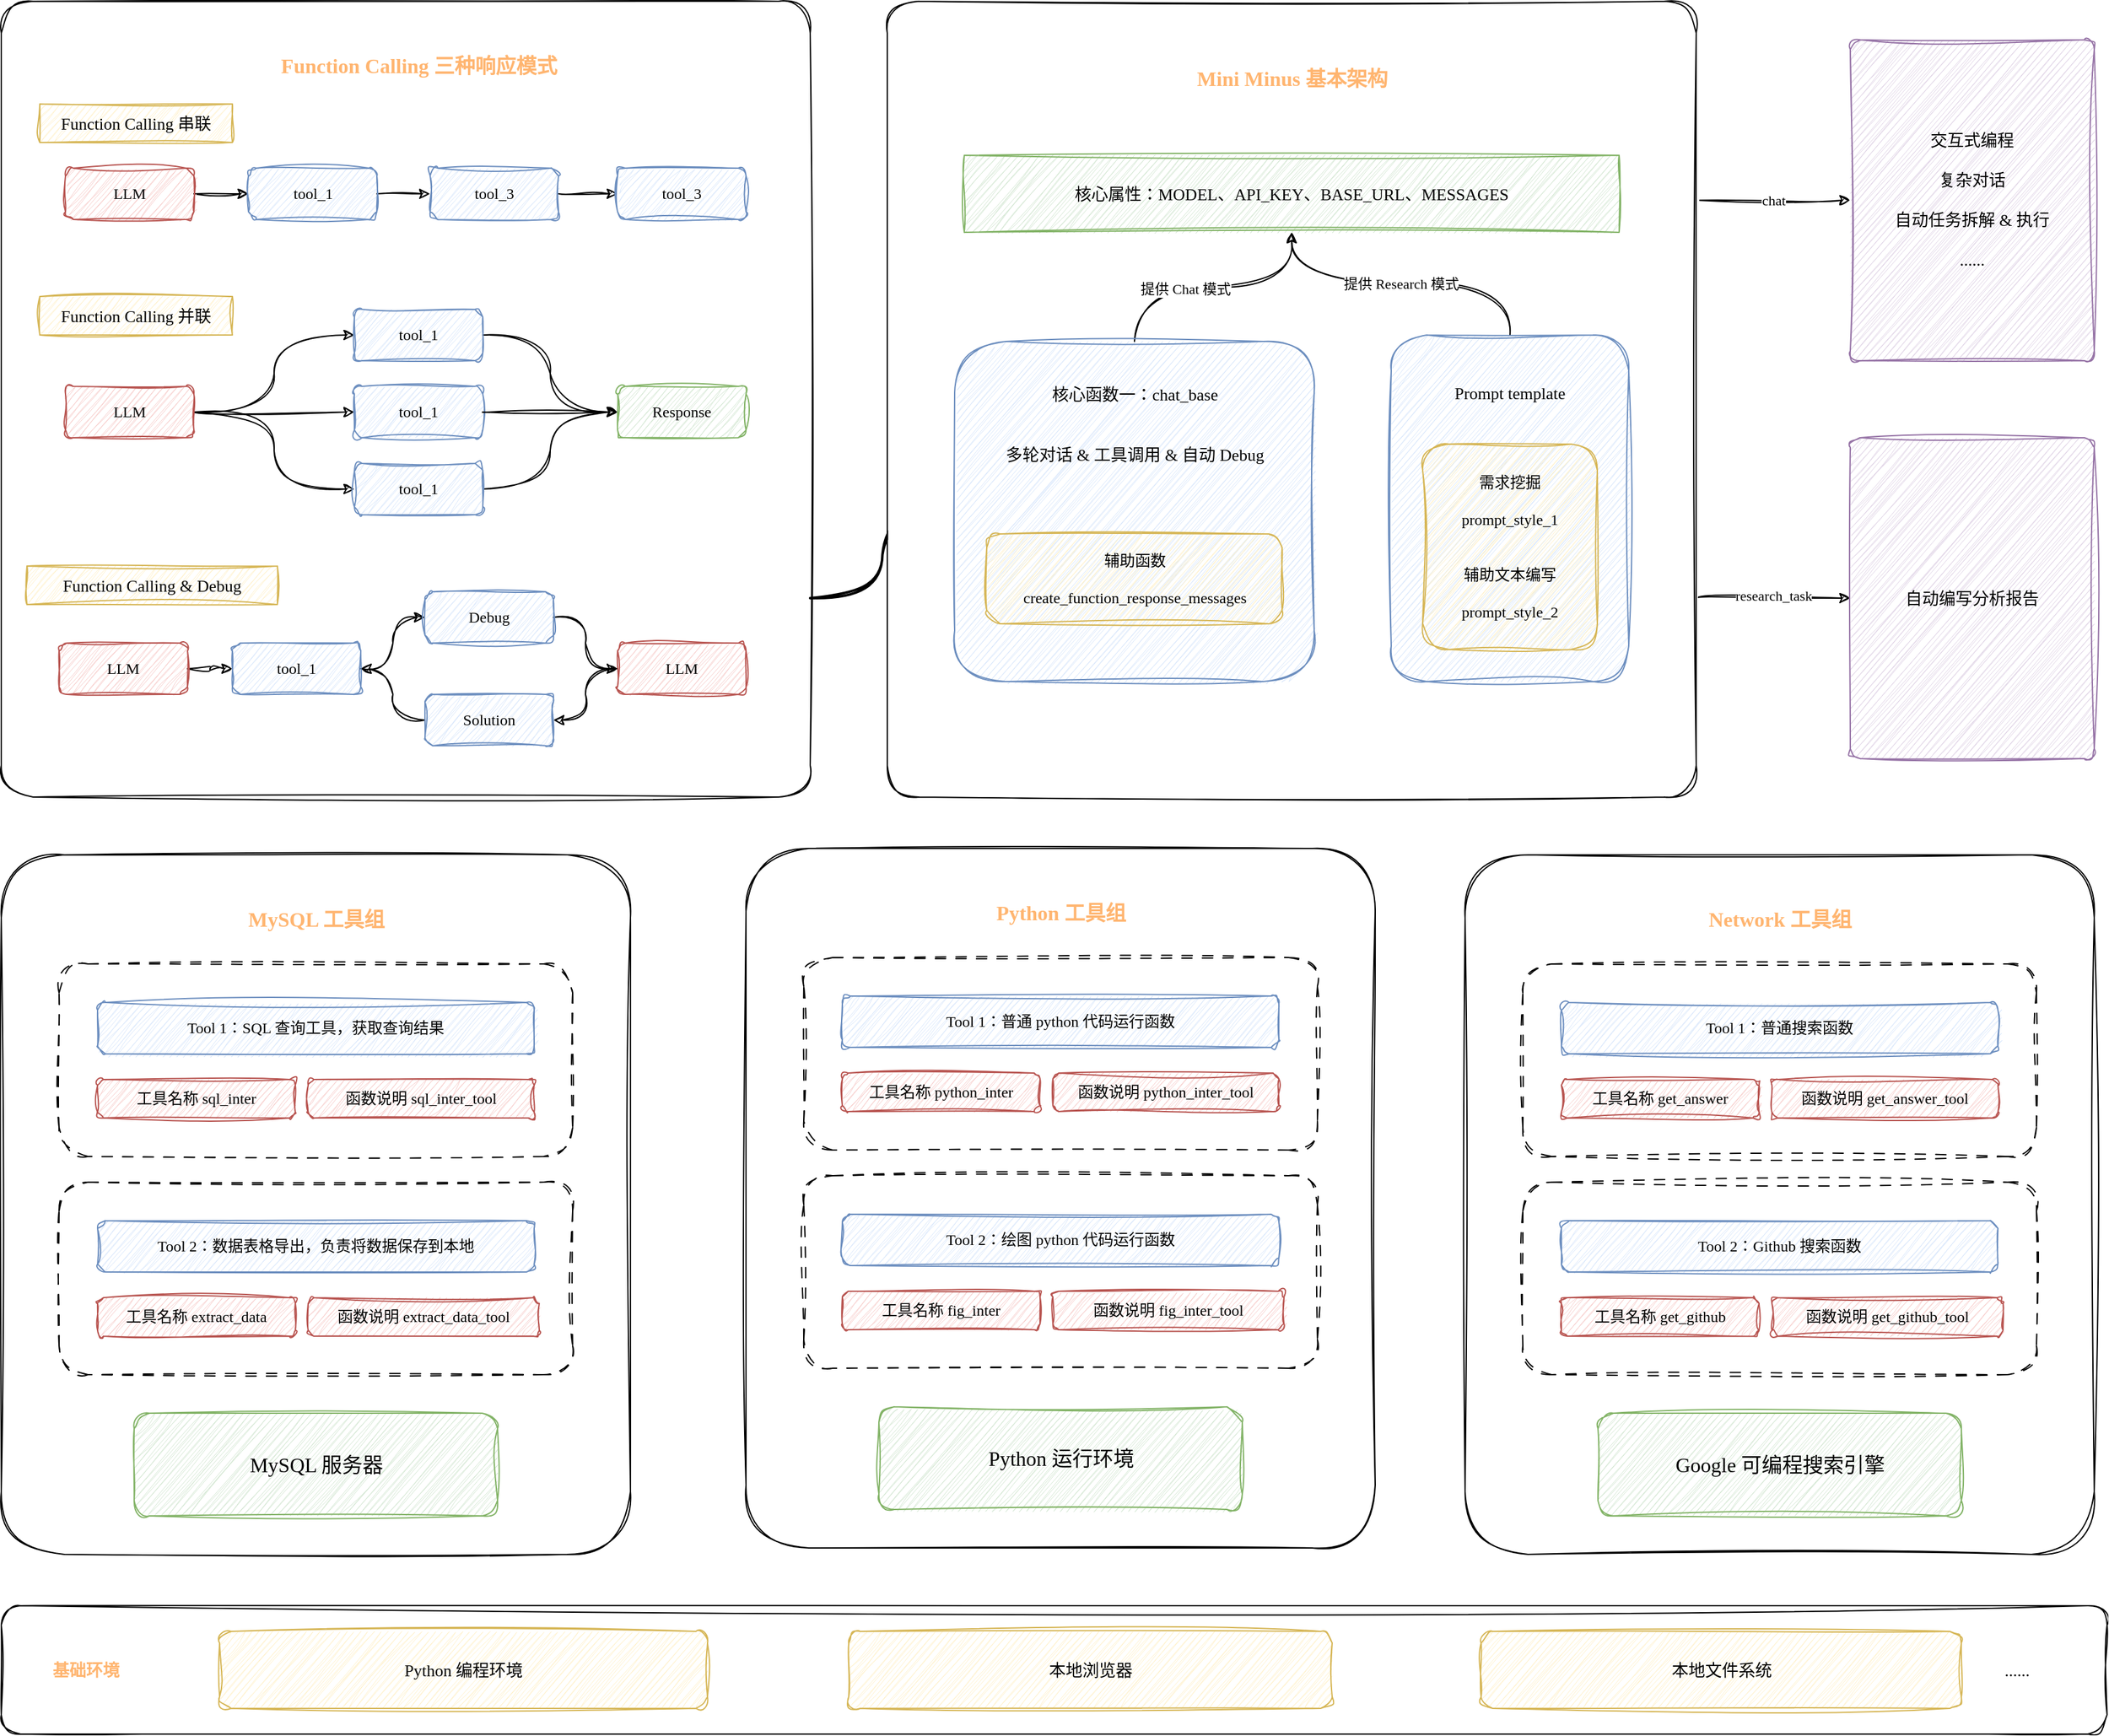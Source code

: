 <mxfile version="26.2.10">
  <diagram name="第 1 页" id="suB4warGQV20kbHiYEps">
    <mxGraphModel dx="1236" dy="771" grid="1" gridSize="10" guides="1" tooltips="1" connect="1" arrows="1" fold="1" page="1" pageScale="1" pageWidth="827" pageHeight="1169" math="0" shadow="0">
      <root>
        <mxCell id="0" />
        <mxCell id="1" parent="0" />
        <mxCell id="6bVg7uPTFIk4U3r5YO_5-1" value="" style="rounded=1;whiteSpace=wrap;html=1;sketch=1;curveFitting=1;jiggle=2;fontFamily=Comic Sans MS;fontSize=13;" vertex="1" parent="1">
          <mxGeometry x="80" y="1340" width="1640" height="100" as="geometry" />
        </mxCell>
        <mxCell id="6bVg7uPTFIk4U3r5YO_5-2" value="Python 编程环境" style="rounded=1;whiteSpace=wrap;html=1;sketch=1;curveFitting=1;jiggle=2;fillColor=#fff2cc;strokeColor=#d6b656;fontFamily=Comic Sans MS;fontSize=13;" vertex="1" parent="1">
          <mxGeometry x="250" y="1360" width="380" height="60" as="geometry" />
        </mxCell>
        <mxCell id="6bVg7uPTFIk4U3r5YO_5-3" value="基础环境" style="text;html=1;align=center;verticalAlign=middle;whiteSpace=wrap;rounded=0;sketch=1;curveFitting=1;jiggle=2;fontFamily=Comic Sans MS;fontSize=13;fontColor=#FFB570;fontStyle=1" vertex="1" parent="1">
          <mxGeometry x="116" y="1375" width="60" height="30" as="geometry" />
        </mxCell>
        <mxCell id="6bVg7uPTFIk4U3r5YO_5-4" value="本地浏览器" style="rounded=1;whiteSpace=wrap;html=1;sketch=1;curveFitting=1;jiggle=2;fillColor=#fff2cc;strokeColor=#d6b656;fontFamily=Comic Sans MS;fontSize=13;" vertex="1" parent="1">
          <mxGeometry x="740" y="1360" width="376.5" height="60" as="geometry" />
        </mxCell>
        <mxCell id="6bVg7uPTFIk4U3r5YO_5-5" value="本地文件系统" style="rounded=1;whiteSpace=wrap;html=1;sketch=1;curveFitting=1;jiggle=2;fillColor=#fff2cc;strokeColor=#d6b656;fontFamily=Comic Sans MS;fontSize=13;" vertex="1" parent="1">
          <mxGeometry x="1232.5" y="1360" width="374" height="60" as="geometry" />
        </mxCell>
        <mxCell id="6bVg7uPTFIk4U3r5YO_5-6" value="......" style="text;html=1;align=center;verticalAlign=middle;whiteSpace=wrap;rounded=0;sketch=1;curveFitting=1;jiggle=2;fontFamily=Comic Sans MS;fontSize=13;" vertex="1" parent="1">
          <mxGeometry x="1620" y="1375" width="60" height="30" as="geometry" />
        </mxCell>
        <mxCell id="6bVg7uPTFIk4U3r5YO_5-105" value="chat" style="edgeStyle=orthogonalEdgeStyle;rounded=0;orthogonalLoop=1;jettySize=auto;html=1;exitX=1;exitY=0.25;exitDx=0;exitDy=0;curved=1;fontFamily=Comic Sans MS;sketch=1;curveFitting=1;jiggle=2;" edge="1" parent="1" source="6bVg7uPTFIk4U3r5YO_5-49" target="6bVg7uPTFIk4U3r5YO_5-103">
          <mxGeometry relative="1" as="geometry">
            <Array as="points">
              <mxPoint x="1480" y="245" />
              <mxPoint x="1480" y="245" />
            </Array>
          </mxGeometry>
        </mxCell>
        <mxCell id="6bVg7uPTFIk4U3r5YO_5-107" style="edgeStyle=orthogonalEdgeStyle;rounded=0;orthogonalLoop=1;jettySize=auto;html=1;exitX=1;exitY=0.75;exitDx=0;exitDy=0;curved=1;sketch=1;curveFitting=1;jiggle=2;" edge="1" parent="1" source="6bVg7uPTFIk4U3r5YO_5-49" target="6bVg7uPTFIk4U3r5YO_5-106">
          <mxGeometry relative="1" as="geometry" />
        </mxCell>
        <mxCell id="6bVg7uPTFIk4U3r5YO_5-183" value="research_task" style="edgeLabel;html=1;align=center;verticalAlign=middle;resizable=0;points=[];fontFamily=Comic Sans MS;" vertex="1" connectable="0" parent="6bVg7uPTFIk4U3r5YO_5-107">
          <mxGeometry y="-2" relative="1" as="geometry">
            <mxPoint y="-4" as="offset" />
          </mxGeometry>
        </mxCell>
        <mxCell id="6bVg7uPTFIk4U3r5YO_5-50" value="" style="group" vertex="1" connectable="0" parent="1">
          <mxGeometry x="80" y="90" width="630" height="620" as="geometry" />
        </mxCell>
        <mxCell id="6bVg7uPTFIk4U3r5YO_5-7" value="" style="rounded=1;whiteSpace=wrap;html=1;arcSize=4;fontFamily=Comic Sans MS;sketch=1;curveFitting=1;jiggle=2;" vertex="1" parent="6bVg7uPTFIk4U3r5YO_5-50">
          <mxGeometry width="630" height="620" as="geometry" />
        </mxCell>
        <mxCell id="6bVg7uPTFIk4U3r5YO_5-8" value="Function Calling 三种响应模式" style="text;html=1;align=center;verticalAlign=middle;whiteSpace=wrap;rounded=0;fontSize=16;fontFamily=Comic Sans MS;fontColor=#FFB570;fontStyle=1" vertex="1" parent="6bVg7uPTFIk4U3r5YO_5-50">
          <mxGeometry x="194.5" y="30" width="261" height="40" as="geometry" />
        </mxCell>
        <mxCell id="6bVg7uPTFIk4U3r5YO_5-12" value="" style="edgeStyle=orthogonalEdgeStyle;rounded=0;orthogonalLoop=1;jettySize=auto;html=1;fontFamily=Comic Sans MS;sketch=1;curveFitting=1;jiggle=2;" edge="1" parent="6bVg7uPTFIk4U3r5YO_5-50" source="6bVg7uPTFIk4U3r5YO_5-9" target="6bVg7uPTFIk4U3r5YO_5-10">
          <mxGeometry relative="1" as="geometry" />
        </mxCell>
        <mxCell id="6bVg7uPTFIk4U3r5YO_5-9" value="LLM" style="rounded=1;whiteSpace=wrap;html=1;fillColor=#f8cecc;strokeColor=#b85450;fontFamily=Comic Sans MS;sketch=1;curveFitting=1;jiggle=2;" vertex="1" parent="6bVg7uPTFIk4U3r5YO_5-50">
          <mxGeometry x="50" y="130" width="100" height="40" as="geometry" />
        </mxCell>
        <mxCell id="6bVg7uPTFIk4U3r5YO_5-13" value="" style="edgeStyle=orthogonalEdgeStyle;rounded=0;orthogonalLoop=1;jettySize=auto;html=1;fontFamily=Comic Sans MS;sketch=1;curveFitting=1;jiggle=2;" edge="1" parent="6bVg7uPTFIk4U3r5YO_5-50" source="6bVg7uPTFIk4U3r5YO_5-10" target="6bVg7uPTFIk4U3r5YO_5-11">
          <mxGeometry relative="1" as="geometry" />
        </mxCell>
        <mxCell id="6bVg7uPTFIk4U3r5YO_5-10" value="tool_1" style="rounded=1;whiteSpace=wrap;html=1;fillColor=#dae8fc;strokeColor=#6c8ebf;fontFamily=Comic Sans MS;sketch=1;curveFitting=1;jiggle=2;" vertex="1" parent="6bVg7uPTFIk4U3r5YO_5-50">
          <mxGeometry x="192.5" y="130" width="100" height="40" as="geometry" />
        </mxCell>
        <mxCell id="6bVg7uPTFIk4U3r5YO_5-15" value="" style="edgeStyle=orthogonalEdgeStyle;rounded=0;orthogonalLoop=1;jettySize=auto;html=1;fontFamily=Comic Sans MS;sketch=1;curveFitting=1;jiggle=2;" edge="1" parent="6bVg7uPTFIk4U3r5YO_5-50" source="6bVg7uPTFIk4U3r5YO_5-11" target="6bVg7uPTFIk4U3r5YO_5-14">
          <mxGeometry relative="1" as="geometry" />
        </mxCell>
        <mxCell id="6bVg7uPTFIk4U3r5YO_5-11" value="tool_3" style="rounded=1;whiteSpace=wrap;html=1;fillColor=#dae8fc;strokeColor=#6c8ebf;fontFamily=Comic Sans MS;sketch=1;curveFitting=1;jiggle=2;" vertex="1" parent="6bVg7uPTFIk4U3r5YO_5-50">
          <mxGeometry x="334" y="130" width="100" height="40" as="geometry" />
        </mxCell>
        <mxCell id="6bVg7uPTFIk4U3r5YO_5-14" value="tool_3" style="rounded=1;whiteSpace=wrap;html=1;fillColor=#dae8fc;strokeColor=#6c8ebf;fontFamily=Comic Sans MS;sketch=1;curveFitting=1;jiggle=2;" vertex="1" parent="6bVg7uPTFIk4U3r5YO_5-50">
          <mxGeometry x="480" y="130" width="100" height="40" as="geometry" />
        </mxCell>
        <mxCell id="6bVg7uPTFIk4U3r5YO_5-16" value="Function Calling 串联" style="text;html=1;align=center;verticalAlign=middle;whiteSpace=wrap;rounded=0;fontSize=13;fontFamily=Comic Sans MS;fillColor=#fff2cc;strokeColor=#d6b656;glass=0;sketch=1;curveFitting=1;jiggle=2;" vertex="1" parent="6bVg7uPTFIk4U3r5YO_5-50">
          <mxGeometry x="30" y="80" width="150" height="30" as="geometry" />
        </mxCell>
        <mxCell id="6bVg7uPTFIk4U3r5YO_5-22" style="rounded=0;orthogonalLoop=1;jettySize=auto;html=1;entryX=0;entryY=0.5;entryDx=0;entryDy=0;exitX=1;exitY=0.5;exitDx=0;exitDy=0;edgeStyle=orthogonalEdgeStyle;curved=1;sketch=1;curveFitting=1;jiggle=2;" edge="1" parent="6bVg7uPTFIk4U3r5YO_5-50" source="6bVg7uPTFIk4U3r5YO_5-17" target="6bVg7uPTFIk4U3r5YO_5-19">
          <mxGeometry relative="1" as="geometry" />
        </mxCell>
        <mxCell id="6bVg7uPTFIk4U3r5YO_5-24" style="rounded=0;orthogonalLoop=1;jettySize=auto;html=1;entryX=0;entryY=0.5;entryDx=0;entryDy=0;edgeStyle=orthogonalEdgeStyle;curved=1;sketch=1;curveFitting=1;jiggle=2;" edge="1" parent="6bVg7uPTFIk4U3r5YO_5-50" source="6bVg7uPTFIk4U3r5YO_5-17" target="6bVg7uPTFIk4U3r5YO_5-20">
          <mxGeometry relative="1" as="geometry" />
        </mxCell>
        <mxCell id="6bVg7uPTFIk4U3r5YO_5-25" style="rounded=0;orthogonalLoop=1;jettySize=auto;html=1;exitX=1;exitY=0.5;exitDx=0;exitDy=0;entryX=0;entryY=0.5;entryDx=0;entryDy=0;edgeStyle=orthogonalEdgeStyle;curved=1;sketch=1;curveFitting=1;jiggle=2;" edge="1" parent="6bVg7uPTFIk4U3r5YO_5-50" source="6bVg7uPTFIk4U3r5YO_5-17" target="6bVg7uPTFIk4U3r5YO_5-21">
          <mxGeometry relative="1" as="geometry" />
        </mxCell>
        <mxCell id="6bVg7uPTFIk4U3r5YO_5-17" value="LLM" style="rounded=1;whiteSpace=wrap;html=1;fillColor=#f8cecc;strokeColor=#b85450;fontFamily=Comic Sans MS;sketch=1;curveFitting=1;jiggle=2;" vertex="1" parent="6bVg7uPTFIk4U3r5YO_5-50">
          <mxGeometry x="50" y="300" width="100" height="40" as="geometry" />
        </mxCell>
        <mxCell id="6bVg7uPTFIk4U3r5YO_5-18" value="Function Calling 并联" style="text;html=1;align=center;verticalAlign=middle;whiteSpace=wrap;rounded=0;fontSize=13;fontFamily=Comic Sans MS;fillColor=#fff2cc;strokeColor=#d6b656;sketch=1;curveFitting=1;jiggle=2;" vertex="1" parent="6bVg7uPTFIk4U3r5YO_5-50">
          <mxGeometry x="30" y="230" width="150" height="30" as="geometry" />
        </mxCell>
        <mxCell id="6bVg7uPTFIk4U3r5YO_5-31" style="edgeStyle=orthogonalEdgeStyle;rounded=0;orthogonalLoop=1;jettySize=auto;html=1;entryX=0;entryY=0.5;entryDx=0;entryDy=0;curved=1;sketch=1;curveFitting=1;jiggle=2;" edge="1" parent="6bVg7uPTFIk4U3r5YO_5-50" source="6bVg7uPTFIk4U3r5YO_5-19" target="6bVg7uPTFIk4U3r5YO_5-28">
          <mxGeometry relative="1" as="geometry" />
        </mxCell>
        <mxCell id="6bVg7uPTFIk4U3r5YO_5-19" value="tool_1" style="rounded=1;whiteSpace=wrap;html=1;fillColor=#dae8fc;strokeColor=#6c8ebf;fontFamily=Comic Sans MS;sketch=1;curveFitting=1;jiggle=2;" vertex="1" parent="6bVg7uPTFIk4U3r5YO_5-50">
          <mxGeometry x="275" y="240" width="100" height="40" as="geometry" />
        </mxCell>
        <mxCell id="6bVg7uPTFIk4U3r5YO_5-20" value="tool_1" style="rounded=1;whiteSpace=wrap;html=1;fillColor=#dae8fc;strokeColor=#6c8ebf;fontFamily=Comic Sans MS;sketch=1;curveFitting=1;jiggle=2;" vertex="1" parent="6bVg7uPTFIk4U3r5YO_5-50">
          <mxGeometry x="275" y="300" width="100" height="40" as="geometry" />
        </mxCell>
        <mxCell id="6bVg7uPTFIk4U3r5YO_5-33" style="edgeStyle=orthogonalEdgeStyle;rounded=0;orthogonalLoop=1;jettySize=auto;html=1;exitX=1;exitY=0.5;exitDx=0;exitDy=0;entryX=0;entryY=0.5;entryDx=0;entryDy=0;curved=1;sketch=1;curveFitting=1;jiggle=2;" edge="1" parent="6bVg7uPTFIk4U3r5YO_5-50" source="6bVg7uPTFIk4U3r5YO_5-21" target="6bVg7uPTFIk4U3r5YO_5-28">
          <mxGeometry relative="1" as="geometry" />
        </mxCell>
        <mxCell id="6bVg7uPTFIk4U3r5YO_5-21" value="tool_1" style="rounded=1;whiteSpace=wrap;html=1;fillColor=#dae8fc;strokeColor=#6c8ebf;fontFamily=Comic Sans MS;sketch=1;curveFitting=1;jiggle=2;" vertex="1" parent="6bVg7uPTFIk4U3r5YO_5-50">
          <mxGeometry x="275" y="360" width="100" height="40" as="geometry" />
        </mxCell>
        <mxCell id="6bVg7uPTFIk4U3r5YO_5-34" value="" style="edgeStyle=orthogonalEdgeStyle;rounded=0;orthogonalLoop=1;jettySize=auto;html=1;curved=1;sketch=1;curveFitting=1;jiggle=2;" edge="1" parent="6bVg7uPTFIk4U3r5YO_5-50" source="6bVg7uPTFIk4U3r5YO_5-20" target="6bVg7uPTFIk4U3r5YO_5-28">
          <mxGeometry relative="1" as="geometry">
            <mxPoint x="520" y="320" as="targetPoint" />
            <mxPoint x="330" y="320" as="sourcePoint" />
          </mxGeometry>
        </mxCell>
        <mxCell id="6bVg7uPTFIk4U3r5YO_5-28" value="Response" style="rounded=1;whiteSpace=wrap;html=1;fillColor=#d5e8d4;strokeColor=#82b366;fontFamily=Comic Sans MS;sketch=1;curveFitting=1;jiggle=2;" vertex="1" parent="6bVg7uPTFIk4U3r5YO_5-50">
          <mxGeometry x="480" y="300" width="100" height="40" as="geometry" />
        </mxCell>
        <mxCell id="6bVg7uPTFIk4U3r5YO_5-41" value="" style="edgeStyle=orthogonalEdgeStyle;rounded=0;orthogonalLoop=1;jettySize=auto;html=1;sketch=1;curveFitting=1;jiggle=2;curved=1;" edge="1" parent="6bVg7uPTFIk4U3r5YO_5-50" source="6bVg7uPTFIk4U3r5YO_5-35" target="6bVg7uPTFIk4U3r5YO_5-37">
          <mxGeometry relative="1" as="geometry" />
        </mxCell>
        <mxCell id="6bVg7uPTFIk4U3r5YO_5-35" value="LLM" style="rounded=1;whiteSpace=wrap;html=1;fillColor=#f8cecc;strokeColor=#b85450;fontFamily=Comic Sans MS;sketch=1;curveFitting=1;jiggle=2;" vertex="1" parent="6bVg7uPTFIk4U3r5YO_5-50">
          <mxGeometry x="45" y="500" width="100" height="40" as="geometry" />
        </mxCell>
        <mxCell id="6bVg7uPTFIk4U3r5YO_5-36" value="Function Calling &amp;amp; Debug" style="text;html=1;align=center;verticalAlign=middle;whiteSpace=wrap;rounded=0;fontSize=13;fontFamily=Comic Sans MS;fillColor=#fff2cc;strokeColor=#d6b656;sketch=1;curveFitting=1;jiggle=2;" vertex="1" parent="6bVg7uPTFIk4U3r5YO_5-50">
          <mxGeometry x="20" y="440" width="195" height="30" as="geometry" />
        </mxCell>
        <mxCell id="6bVg7uPTFIk4U3r5YO_5-42" style="edgeStyle=orthogonalEdgeStyle;rounded=0;orthogonalLoop=1;jettySize=auto;html=1;entryX=0;entryY=0.5;entryDx=0;entryDy=0;sketch=1;curveFitting=1;jiggle=2;curved=1;" edge="1" parent="6bVg7uPTFIk4U3r5YO_5-50" source="6bVg7uPTFIk4U3r5YO_5-37" target="6bVg7uPTFIk4U3r5YO_5-38">
          <mxGeometry relative="1" as="geometry" />
        </mxCell>
        <mxCell id="6bVg7uPTFIk4U3r5YO_5-37" value="tool_1" style="rounded=1;whiteSpace=wrap;html=1;fillColor=#dae8fc;strokeColor=#6c8ebf;fontFamily=Comic Sans MS;sketch=1;curveFitting=1;jiggle=2;" vertex="1" parent="6bVg7uPTFIk4U3r5YO_5-50">
          <mxGeometry x="180" y="500" width="100" height="40" as="geometry" />
        </mxCell>
        <mxCell id="6bVg7uPTFIk4U3r5YO_5-45" style="edgeStyle=orthogonalEdgeStyle;rounded=0;orthogonalLoop=1;jettySize=auto;html=1;entryX=0;entryY=0.5;entryDx=0;entryDy=0;sketch=1;curveFitting=1;jiggle=2;curved=1;" edge="1" parent="6bVg7uPTFIk4U3r5YO_5-50" source="6bVg7uPTFIk4U3r5YO_5-38" target="6bVg7uPTFIk4U3r5YO_5-40">
          <mxGeometry relative="1" as="geometry" />
        </mxCell>
        <mxCell id="6bVg7uPTFIk4U3r5YO_5-38" value="Debug" style="rounded=1;whiteSpace=wrap;html=1;fillColor=#dae8fc;strokeColor=#6c8ebf;fontFamily=Comic Sans MS;sketch=1;curveFitting=1;jiggle=2;" vertex="1" parent="6bVg7uPTFIk4U3r5YO_5-50">
          <mxGeometry x="330" y="460" width="100" height="40" as="geometry" />
        </mxCell>
        <mxCell id="6bVg7uPTFIk4U3r5YO_5-47" style="edgeStyle=orthogonalEdgeStyle;rounded=0;orthogonalLoop=1;jettySize=auto;html=1;entryX=1;entryY=0.5;entryDx=0;entryDy=0;sketch=1;curveFitting=1;jiggle=2;curved=1;" edge="1" parent="6bVg7uPTFIk4U3r5YO_5-50" source="6bVg7uPTFIk4U3r5YO_5-39" target="6bVg7uPTFIk4U3r5YO_5-37">
          <mxGeometry relative="1" as="geometry" />
        </mxCell>
        <mxCell id="6bVg7uPTFIk4U3r5YO_5-39" value="Solution" style="rounded=1;whiteSpace=wrap;html=1;fillColor=#dae8fc;strokeColor=#6c8ebf;fontFamily=Comic Sans MS;sketch=1;curveFitting=1;jiggle=2;" vertex="1" parent="6bVg7uPTFIk4U3r5YO_5-50">
          <mxGeometry x="330" y="540" width="100" height="40" as="geometry" />
        </mxCell>
        <mxCell id="6bVg7uPTFIk4U3r5YO_5-46" style="edgeStyle=orthogonalEdgeStyle;rounded=0;orthogonalLoop=1;jettySize=auto;html=1;exitX=0;exitY=0.5;exitDx=0;exitDy=0;sketch=1;curveFitting=1;jiggle=2;curved=1;" edge="1" parent="6bVg7uPTFIk4U3r5YO_5-50" source="6bVg7uPTFIk4U3r5YO_5-40" target="6bVg7uPTFIk4U3r5YO_5-39">
          <mxGeometry relative="1" as="geometry" />
        </mxCell>
        <mxCell id="6bVg7uPTFIk4U3r5YO_5-40" value="LLM" style="rounded=1;whiteSpace=wrap;html=1;fillColor=#f8cecc;strokeColor=#b85450;fontFamily=Comic Sans MS;sketch=1;curveFitting=1;jiggle=2;" vertex="1" parent="6bVg7uPTFIk4U3r5YO_5-50">
          <mxGeometry x="480" y="500" width="100" height="40" as="geometry" />
        </mxCell>
        <mxCell id="6bVg7uPTFIk4U3r5YO_5-102" style="edgeStyle=orthogonalEdgeStyle;rounded=0;orthogonalLoop=1;jettySize=auto;html=1;exitX=1;exitY=0.75;exitDx=0;exitDy=0;entryX=0;entryY=0.5;entryDx=0;entryDy=0;curved=1;sketch=1;curveFitting=1;jiggle=2;strokeWidth=2;" edge="1" parent="1" source="6bVg7uPTFIk4U3r5YO_5-7" target="6bVg7uPTFIk4U3r5YO_5-87">
          <mxGeometry relative="1" as="geometry" />
        </mxCell>
        <mxCell id="6bVg7uPTFIk4U3r5YO_5-103" value="&lt;font style=&quot;font-size: 13px;&quot; face=&quot;Comic Sans MS&quot;&gt;交互式编程&lt;/font&gt;&lt;div&gt;&lt;font style=&quot;font-size: 13px;&quot; face=&quot;Comic Sans MS&quot;&gt;&lt;br&gt;&lt;/font&gt;&lt;/div&gt;&lt;div&gt;&lt;font style=&quot;font-size: 13px;&quot; face=&quot;Comic Sans MS&quot;&gt;复杂对话&lt;/font&gt;&lt;/div&gt;&lt;div&gt;&lt;font style=&quot;font-size: 13px;&quot; face=&quot;Comic Sans MS&quot;&gt;&lt;br&gt;&lt;/font&gt;&lt;/div&gt;&lt;div&gt;&lt;font style=&quot;font-size: 13px;&quot; face=&quot;Comic Sans MS&quot;&gt;自动任务拆解 &amp;amp; 执行&lt;/font&gt;&lt;/div&gt;&lt;div&gt;&lt;font style=&quot;font-size: 13px;&quot; face=&quot;Comic Sans MS&quot;&gt;&lt;br&gt;&lt;/font&gt;&lt;/div&gt;&lt;div&gt;&lt;font style=&quot;font-size: 13px;&quot; face=&quot;Comic Sans MS&quot;&gt;......&lt;/font&gt;&lt;/div&gt;" style="rounded=1;whiteSpace=wrap;html=1;arcSize=4;fontFamily=Comic Sans MS;sketch=1;curveFitting=1;jiggle=2;fillColor=#e1d5e7;strokeColor=#9673a6;" vertex="1" parent="1">
          <mxGeometry x="1520" y="120" width="190" height="250" as="geometry" />
        </mxCell>
        <mxCell id="6bVg7uPTFIk4U3r5YO_5-106" value="&lt;font size=&quot;2&quot;&gt;自动编写分析报告&lt;/font&gt;" style="rounded=1;whiteSpace=wrap;html=1;arcSize=4;fontFamily=Comic Sans MS;sketch=1;curveFitting=1;jiggle=2;fillColor=#e1d5e7;strokeColor=#9673a6;" vertex="1" parent="1">
          <mxGeometry x="1520" y="430" width="190" height="250" as="geometry" />
        </mxCell>
        <mxCell id="6bVg7uPTFIk4U3r5YO_5-108" value="" style="group" vertex="1" connectable="0" parent="1">
          <mxGeometry x="770" y="90" width="630" height="620" as="geometry" />
        </mxCell>
        <mxCell id="6bVg7uPTFIk4U3r5YO_5-49" value="" style="rounded=1;whiteSpace=wrap;html=1;arcSize=4;fontFamily=Comic Sans MS;sketch=1;curveFitting=1;jiggle=2;" vertex="1" parent="6bVg7uPTFIk4U3r5YO_5-108">
          <mxGeometry width="630" height="620" as="geometry" />
        </mxCell>
        <mxCell id="6bVg7uPTFIk4U3r5YO_5-85" value="Mini Minus 基本架构" style="text;html=1;align=center;verticalAlign=middle;whiteSpace=wrap;rounded=0;fontSize=16;fontFamily=Comic Sans MS;fontColor=#FFB570;fontStyle=1" vertex="1" parent="6bVg7uPTFIk4U3r5YO_5-108">
          <mxGeometry x="184.5" y="40" width="261" height="40" as="geometry" />
        </mxCell>
        <mxCell id="6bVg7uPTFIk4U3r5YO_5-86" value="&lt;font face=&quot;Comic Sans MS&quot;&gt;核心属性：MODEL、API_KEY、BASE_URL、MESSAGES&lt;/font&gt;" style="text;html=1;align=center;verticalAlign=middle;whiteSpace=wrap;rounded=0;fillColor=#d5e8d4;strokeColor=#82b366;sketch=1;curveFitting=1;jiggle=2;fontSize=13;" vertex="1" parent="6bVg7uPTFIk4U3r5YO_5-108">
          <mxGeometry x="60" y="120" width="510" height="60" as="geometry" />
        </mxCell>
        <mxCell id="6bVg7uPTFIk4U3r5YO_5-98" style="edgeStyle=orthogonalEdgeStyle;rounded=0;orthogonalLoop=1;jettySize=auto;html=1;exitX=0.5;exitY=0;exitDx=0;exitDy=0;entryX=0.5;entryY=1;entryDx=0;entryDy=0;curved=1;sketch=1;curveFitting=1;jiggle=2;flowAnimation=0;" edge="1" parent="6bVg7uPTFIk4U3r5YO_5-108" source="6bVg7uPTFIk4U3r5YO_5-87" target="6bVg7uPTFIk4U3r5YO_5-86">
          <mxGeometry relative="1" as="geometry" />
        </mxCell>
        <mxCell id="6bVg7uPTFIk4U3r5YO_5-101" value="&lt;font face=&quot;Comic Sans MS&quot;&gt;提供 Chat 模式&lt;/font&gt;" style="edgeLabel;html=1;align=center;verticalAlign=middle;resizable=0;points=[];" vertex="1" connectable="0" parent="6bVg7uPTFIk4U3r5YO_5-98">
          <mxGeometry x="-0.21" relative="1" as="geometry">
            <mxPoint y="1" as="offset" />
          </mxGeometry>
        </mxCell>
        <mxCell id="6bVg7uPTFIk4U3r5YO_5-87" value="" style="rounded=1;whiteSpace=wrap;html=1;sketch=1;curveFitting=1;jiggle=2;fontFamily=Comic Sans MS;fontSize=13;fillColor=#dae8fc;strokeColor=#6c8ebf;" vertex="1" parent="6bVg7uPTFIk4U3r5YO_5-108">
          <mxGeometry x="52.5" y="265" width="280" height="265" as="geometry" />
        </mxCell>
        <mxCell id="6bVg7uPTFIk4U3r5YO_5-88" value="核心函数一：chat_base&lt;div&gt;&lt;br&gt;&lt;/div&gt;&lt;div&gt;&lt;br&gt;&lt;/div&gt;&lt;div&gt;多轮对话 &amp;amp; 工具调用 &amp;amp; 自动 Debug&lt;/div&gt;" style="text;html=1;align=center;verticalAlign=middle;whiteSpace=wrap;rounded=0;sketch=1;curveFitting=1;jiggle=2;fontFamily=Comic Sans MS;fontSize=13;" vertex="1" parent="6bVg7uPTFIk4U3r5YO_5-108">
          <mxGeometry x="87.5" y="285" width="210" height="90" as="geometry" />
        </mxCell>
        <mxCell id="6bVg7uPTFIk4U3r5YO_5-89" value="辅助函数&lt;div&gt;&lt;br&gt;&lt;/div&gt;&lt;div&gt;create_function_response_messages&lt;/div&gt;" style="rounded=1;whiteSpace=wrap;html=1;fontFamily=Comic Sans MS;sketch=1;curveFitting=1;jiggle=2;fillColor=#fff2cc;strokeColor=#d6b656;" vertex="1" parent="6bVg7uPTFIk4U3r5YO_5-108">
          <mxGeometry x="77.5" y="415" width="230" height="70" as="geometry" />
        </mxCell>
        <mxCell id="6bVg7uPTFIk4U3r5YO_5-100" value="&lt;font face=&quot;Comic Sans MS&quot;&gt;提供 Research 模式&lt;/font&gt;" style="edgeStyle=orthogonalEdgeStyle;rounded=0;orthogonalLoop=1;jettySize=auto;html=1;exitX=0.5;exitY=0;exitDx=0;exitDy=0;curved=1;sketch=1;curveFitting=1;jiggle=2;flowAnimation=0;" edge="1" parent="6bVg7uPTFIk4U3r5YO_5-108" source="6bVg7uPTFIk4U3r5YO_5-90" target="6bVg7uPTFIk4U3r5YO_5-86">
          <mxGeometry relative="1" as="geometry">
            <Array as="points">
              <mxPoint x="485" y="220" />
              <mxPoint x="315" y="220" />
            </Array>
          </mxGeometry>
        </mxCell>
        <mxCell id="6bVg7uPTFIk4U3r5YO_5-90" value="" style="rounded=1;whiteSpace=wrap;html=1;sketch=1;curveFitting=1;jiggle=2;fontFamily=Comic Sans MS;fontSize=13;fillColor=#dae8fc;strokeColor=#6c8ebf;" vertex="1" parent="6bVg7uPTFIk4U3r5YO_5-108">
          <mxGeometry x="392.5" y="260" width="185" height="270" as="geometry" />
        </mxCell>
        <mxCell id="6bVg7uPTFIk4U3r5YO_5-91" value="Prompt template" style="text;html=1;align=center;verticalAlign=middle;whiteSpace=wrap;rounded=0;fontSize=13;fontFamily=Comic Sans MS;" vertex="1" parent="6bVg7uPTFIk4U3r5YO_5-108">
          <mxGeometry x="415" y="285" width="140" height="40" as="geometry" />
        </mxCell>
        <mxCell id="6bVg7uPTFIk4U3r5YO_5-92" value="需求挖掘&lt;div&gt;&lt;br&gt;&lt;/div&gt;&lt;div&gt;prompt_style_1&lt;/div&gt;&lt;div&gt;&lt;br&gt;&lt;/div&gt;&lt;div&gt;&lt;br&gt;&lt;/div&gt;&lt;div&gt;辅助文本编写&lt;/div&gt;&lt;div&gt;&lt;br&gt;&lt;/div&gt;&lt;div&gt;prompt_style_2&lt;/div&gt;" style="rounded=1;whiteSpace=wrap;html=1;fontFamily=Comic Sans MS;sketch=1;curveFitting=1;jiggle=2;fillColor=#fff2cc;strokeColor=#d6b656;" vertex="1" parent="6bVg7uPTFIk4U3r5YO_5-108">
          <mxGeometry x="417" y="345" width="136" height="160" as="geometry" />
        </mxCell>
        <mxCell id="6bVg7uPTFIk4U3r5YO_5-155" value="" style="rounded=1;whiteSpace=wrap;html=1;arcSize=10;fontFamily=Comic Sans MS;sketch=1;curveFitting=1;jiggle=2;" vertex="1" parent="1">
          <mxGeometry x="660" y="750" width="490" height="545" as="geometry" />
        </mxCell>
        <mxCell id="6bVg7uPTFIk4U3r5YO_5-156" value="Python 工具组" style="text;html=1;align=center;verticalAlign=middle;whiteSpace=wrap;rounded=0;fontSize=16;fontFamily=Comic Sans MS;fontColor=#FFB570;fontStyle=1" vertex="1" parent="1">
          <mxGeometry x="774.5" y="780" width="261" height="40" as="geometry" />
        </mxCell>
        <mxCell id="6bVg7uPTFIk4U3r5YO_5-157" value="" style="rounded=1;whiteSpace=wrap;html=1;sketch=1;curveFitting=1;jiggle=2;dashed=1;dashPattern=8 8;" vertex="1" parent="1">
          <mxGeometry x="705" y="835" width="400" height="150" as="geometry" />
        </mxCell>
        <mxCell id="6bVg7uPTFIk4U3r5YO_5-158" value="Tool 1：普通 python 代码运行函数" style="text;html=1;align=center;verticalAlign=middle;whiteSpace=wrap;rounded=1;fillColor=#dae8fc;strokeColor=#6c8ebf;sketch=1;curveFitting=1;jiggle=2;fontFamily=Comic Sans MS;" vertex="1" parent="1">
          <mxGeometry x="735" y="865" width="340" height="40" as="geometry" />
        </mxCell>
        <mxCell id="6bVg7uPTFIk4U3r5YO_5-159" value="工具名称 python_inter" style="text;html=1;align=center;verticalAlign=middle;whiteSpace=wrap;rounded=1;fillColor=#f8cecc;strokeColor=#b85450;sketch=1;curveFitting=1;jiggle=2;fontFamily=Comic Sans MS;" vertex="1" parent="1">
          <mxGeometry x="735" y="925" width="154" height="30" as="geometry" />
        </mxCell>
        <mxCell id="6bVg7uPTFIk4U3r5YO_5-160" value="函数说明 python_inter_tool" style="text;html=1;align=center;verticalAlign=middle;whiteSpace=wrap;rounded=1;fillColor=#f8cecc;strokeColor=#b85450;sketch=1;curveFitting=1;jiggle=2;fontFamily=Comic Sans MS;" vertex="1" parent="1">
          <mxGeometry x="899" y="925" width="176" height="30" as="geometry" />
        </mxCell>
        <mxCell id="6bVg7uPTFIk4U3r5YO_5-161" value="" style="rounded=1;whiteSpace=wrap;html=1;sketch=1;curveFitting=1;jiggle=2;dashed=1;dashPattern=8 8;" vertex="1" parent="1">
          <mxGeometry x="705" y="1005" width="400" height="150" as="geometry" />
        </mxCell>
        <mxCell id="6bVg7uPTFIk4U3r5YO_5-162" value="Tool 2：绘图 python 代码运行函数" style="text;html=1;align=center;verticalAlign=middle;whiteSpace=wrap;rounded=1;fillColor=#dae8fc;strokeColor=#6c8ebf;sketch=1;curveFitting=1;jiggle=2;fontFamily=Comic Sans MS;" vertex="1" parent="1">
          <mxGeometry x="735" y="1035" width="340" height="40" as="geometry" />
        </mxCell>
        <mxCell id="6bVg7uPTFIk4U3r5YO_5-163" value="工具名称 fig_inter" style="text;html=1;align=center;verticalAlign=middle;whiteSpace=wrap;rounded=1;fillColor=#f8cecc;strokeColor=#b85450;sketch=1;curveFitting=1;jiggle=2;fontFamily=Comic Sans MS;" vertex="1" parent="1">
          <mxGeometry x="735" y="1095" width="154" height="30" as="geometry" />
        </mxCell>
        <mxCell id="6bVg7uPTFIk4U3r5YO_5-164" value="函数说明 fig_inter_tool" style="text;html=1;align=center;verticalAlign=middle;whiteSpace=wrap;rounded=1;fillColor=#f8cecc;strokeColor=#b85450;sketch=1;curveFitting=1;jiggle=2;fontFamily=Comic Sans MS;" vertex="1" parent="1">
          <mxGeometry x="899" y="1095" width="180" height="30" as="geometry" />
        </mxCell>
        <mxCell id="6bVg7uPTFIk4U3r5YO_5-165" value="&lt;font style=&quot;font-size: 16px;&quot;&gt;Python 运行环境&lt;/font&gt;" style="rounded=1;whiteSpace=wrap;html=1;sketch=1;curveFitting=1;jiggle=2;fillColor=#d5e8d4;strokeColor=#82b366;fontFamily=Comic Sans MS;" vertex="1" parent="1">
          <mxGeometry x="763.5" y="1185" width="283" height="80" as="geometry" />
        </mxCell>
        <mxCell id="6bVg7uPTFIk4U3r5YO_5-166" value="" style="group" vertex="1" connectable="0" parent="1">
          <mxGeometry x="80" y="755" width="490" height="545" as="geometry" />
        </mxCell>
        <mxCell id="6bVg7uPTFIk4U3r5YO_5-143" value="" style="rounded=1;whiteSpace=wrap;html=1;arcSize=10;fontFamily=Comic Sans MS;sketch=1;curveFitting=1;jiggle=2;" vertex="1" parent="6bVg7uPTFIk4U3r5YO_5-166">
          <mxGeometry width="490" height="545" as="geometry" />
        </mxCell>
        <mxCell id="6bVg7uPTFIk4U3r5YO_5-144" value="MySQL 工具组" style="text;html=1;align=center;verticalAlign=middle;whiteSpace=wrap;rounded=0;fontSize=16;fontFamily=Comic Sans MS;fontColor=#FFB570;fontStyle=1" vertex="1" parent="6bVg7uPTFIk4U3r5YO_5-166">
          <mxGeometry x="114.5" y="30" width="261" height="40" as="geometry" />
        </mxCell>
        <mxCell id="6bVg7uPTFIk4U3r5YO_5-145" value="" style="rounded=1;whiteSpace=wrap;html=1;sketch=1;curveFitting=1;jiggle=2;dashed=1;dashPattern=8 8;" vertex="1" parent="6bVg7uPTFIk4U3r5YO_5-166">
          <mxGeometry x="45" y="85" width="400" height="150" as="geometry" />
        </mxCell>
        <mxCell id="6bVg7uPTFIk4U3r5YO_5-147" value="Tool 1：SQL 查询工具，获取查询结果" style="text;html=1;align=center;verticalAlign=middle;whiteSpace=wrap;rounded=1;fillColor=#dae8fc;strokeColor=#6c8ebf;sketch=1;curveFitting=1;jiggle=2;fontFamily=Comic Sans MS;" vertex="1" parent="6bVg7uPTFIk4U3r5YO_5-166">
          <mxGeometry x="75" y="115" width="340" height="40" as="geometry" />
        </mxCell>
        <mxCell id="6bVg7uPTFIk4U3r5YO_5-148" value="工具名称 sql_inter" style="text;html=1;align=center;verticalAlign=middle;whiteSpace=wrap;rounded=1;fillColor=#f8cecc;strokeColor=#b85450;sketch=1;curveFitting=1;jiggle=2;fontFamily=Comic Sans MS;" vertex="1" parent="6bVg7uPTFIk4U3r5YO_5-166">
          <mxGeometry x="75" y="175" width="154" height="30" as="geometry" />
        </mxCell>
        <mxCell id="6bVg7uPTFIk4U3r5YO_5-149" value="函数说明 sql_inter_tool" style="text;html=1;align=center;verticalAlign=middle;whiteSpace=wrap;rounded=1;fillColor=#f8cecc;strokeColor=#b85450;sketch=1;curveFitting=1;jiggle=2;fontFamily=Comic Sans MS;" vertex="1" parent="6bVg7uPTFIk4U3r5YO_5-166">
          <mxGeometry x="239" y="175" width="176" height="30" as="geometry" />
        </mxCell>
        <mxCell id="6bVg7uPTFIk4U3r5YO_5-150" value="" style="rounded=1;whiteSpace=wrap;html=1;sketch=1;curveFitting=1;jiggle=2;dashed=1;dashPattern=8 8;" vertex="1" parent="6bVg7uPTFIk4U3r5YO_5-166">
          <mxGeometry x="45" y="255" width="400" height="150" as="geometry" />
        </mxCell>
        <mxCell id="6bVg7uPTFIk4U3r5YO_5-151" value="Tool 2：数据表格导出，负责将数据保存到本地" style="text;html=1;align=center;verticalAlign=middle;whiteSpace=wrap;rounded=1;fillColor=#dae8fc;strokeColor=#6c8ebf;sketch=1;curveFitting=1;jiggle=2;fontFamily=Comic Sans MS;" vertex="1" parent="6bVg7uPTFIk4U3r5YO_5-166">
          <mxGeometry x="75" y="285" width="340" height="40" as="geometry" />
        </mxCell>
        <mxCell id="6bVg7uPTFIk4U3r5YO_5-152" value="工具名称 extract_data" style="text;html=1;align=center;verticalAlign=middle;whiteSpace=wrap;rounded=1;fillColor=#f8cecc;strokeColor=#b85450;sketch=1;curveFitting=1;jiggle=2;fontFamily=Comic Sans MS;" vertex="1" parent="6bVg7uPTFIk4U3r5YO_5-166">
          <mxGeometry x="75" y="345" width="154" height="30" as="geometry" />
        </mxCell>
        <mxCell id="6bVg7uPTFIk4U3r5YO_5-153" value="函数说明 extract_data_tool" style="text;html=1;align=center;verticalAlign=middle;whiteSpace=wrap;rounded=1;fillColor=#f8cecc;strokeColor=#b85450;sketch=1;curveFitting=1;jiggle=2;fontFamily=Comic Sans MS;" vertex="1" parent="6bVg7uPTFIk4U3r5YO_5-166">
          <mxGeometry x="239" y="345" width="180" height="30" as="geometry" />
        </mxCell>
        <mxCell id="6bVg7uPTFIk4U3r5YO_5-154" value="&lt;font style=&quot;font-size: 16px;&quot;&gt;MySQL 服务器&lt;/font&gt;" style="rounded=1;whiteSpace=wrap;html=1;sketch=1;curveFitting=1;jiggle=2;fillColor=#d5e8d4;strokeColor=#82b366;fontFamily=Comic Sans MS;" vertex="1" parent="6bVg7uPTFIk4U3r5YO_5-166">
          <mxGeometry x="103.5" y="435" width="283" height="80" as="geometry" />
        </mxCell>
        <mxCell id="6bVg7uPTFIk4U3r5YO_5-171" value="" style="rounded=1;whiteSpace=wrap;html=1;arcSize=10;fontFamily=Comic Sans MS;sketch=1;curveFitting=1;jiggle=2;" vertex="1" parent="1">
          <mxGeometry x="1220" y="755" width="490" height="545" as="geometry" />
        </mxCell>
        <mxCell id="6bVg7uPTFIk4U3r5YO_5-172" value="Network 工具组" style="text;html=1;align=center;verticalAlign=middle;whiteSpace=wrap;rounded=0;fontSize=16;fontFamily=Comic Sans MS;fontColor=#FFB570;fontStyle=1" vertex="1" parent="1">
          <mxGeometry x="1334.5" y="785" width="261" height="40" as="geometry" />
        </mxCell>
        <mxCell id="6bVg7uPTFIk4U3r5YO_5-173" value="" style="rounded=1;whiteSpace=wrap;html=1;sketch=1;curveFitting=1;jiggle=2;dashed=1;dashPattern=8 8;" vertex="1" parent="1">
          <mxGeometry x="1265" y="840" width="400" height="150" as="geometry" />
        </mxCell>
        <mxCell id="6bVg7uPTFIk4U3r5YO_5-174" value="Tool 1：普通搜索函数" style="text;html=1;align=center;verticalAlign=middle;whiteSpace=wrap;rounded=1;fillColor=#dae8fc;strokeColor=#6c8ebf;sketch=1;curveFitting=1;jiggle=2;fontFamily=Comic Sans MS;" vertex="1" parent="1">
          <mxGeometry x="1295" y="870" width="340" height="40" as="geometry" />
        </mxCell>
        <mxCell id="6bVg7uPTFIk4U3r5YO_5-175" value="工具名称 get_answer" style="text;html=1;align=center;verticalAlign=middle;whiteSpace=wrap;rounded=1;fillColor=#f8cecc;strokeColor=#b85450;sketch=1;curveFitting=1;jiggle=2;fontFamily=Comic Sans MS;" vertex="1" parent="1">
          <mxGeometry x="1295" y="930" width="154" height="30" as="geometry" />
        </mxCell>
        <mxCell id="6bVg7uPTFIk4U3r5YO_5-176" value="函数说明 get_answer_tool" style="text;html=1;align=center;verticalAlign=middle;whiteSpace=wrap;rounded=1;fillColor=#f8cecc;strokeColor=#b85450;sketch=1;curveFitting=1;jiggle=2;fontFamily=Comic Sans MS;" vertex="1" parent="1">
          <mxGeometry x="1459" y="930" width="176" height="30" as="geometry" />
        </mxCell>
        <mxCell id="6bVg7uPTFIk4U3r5YO_5-177" value="" style="rounded=1;whiteSpace=wrap;html=1;sketch=1;curveFitting=1;jiggle=2;dashed=1;dashPattern=8 8;" vertex="1" parent="1">
          <mxGeometry x="1265" y="1010" width="400" height="150" as="geometry" />
        </mxCell>
        <mxCell id="6bVg7uPTFIk4U3r5YO_5-178" value="Tool 2：Github 搜索函数" style="text;html=1;align=center;verticalAlign=middle;whiteSpace=wrap;rounded=1;fillColor=#dae8fc;strokeColor=#6c8ebf;sketch=1;curveFitting=1;jiggle=2;fontFamily=Comic Sans MS;" vertex="1" parent="1">
          <mxGeometry x="1295" y="1040" width="340" height="40" as="geometry" />
        </mxCell>
        <mxCell id="6bVg7uPTFIk4U3r5YO_5-179" value="工具名称 get_github" style="text;html=1;align=center;verticalAlign=middle;whiteSpace=wrap;rounded=1;fillColor=#f8cecc;strokeColor=#b85450;sketch=1;curveFitting=1;jiggle=2;fontFamily=Comic Sans MS;" vertex="1" parent="1">
          <mxGeometry x="1295" y="1100" width="154" height="30" as="geometry" />
        </mxCell>
        <mxCell id="6bVg7uPTFIk4U3r5YO_5-180" value="函数说明 get_github_tool" style="text;html=1;align=center;verticalAlign=middle;whiteSpace=wrap;rounded=1;fillColor=#f8cecc;strokeColor=#b85450;sketch=1;curveFitting=1;jiggle=2;fontFamily=Comic Sans MS;" vertex="1" parent="1">
          <mxGeometry x="1459" y="1100" width="180" height="30" as="geometry" />
        </mxCell>
        <mxCell id="6bVg7uPTFIk4U3r5YO_5-181" value="&lt;font size=&quot;3&quot;&gt;Google 可编程搜索引擎&lt;/font&gt;" style="rounded=1;whiteSpace=wrap;html=1;sketch=1;curveFitting=1;jiggle=2;fillColor=#d5e8d4;strokeColor=#82b366;fontFamily=Comic Sans MS;" vertex="1" parent="1">
          <mxGeometry x="1323.5" y="1190" width="283" height="80" as="geometry" />
        </mxCell>
      </root>
    </mxGraphModel>
  </diagram>
</mxfile>
